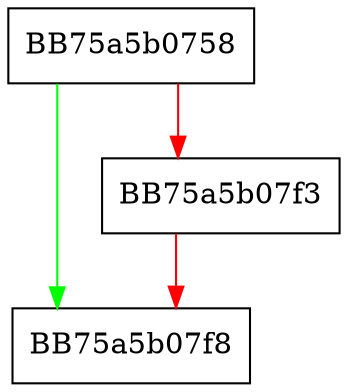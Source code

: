 digraph newSemaphoreObject {
  node [shape="box"];
  graph [splines=ortho];
  BB75a5b0758 -> BB75a5b07f8 [color="green"];
  BB75a5b0758 -> BB75a5b07f3 [color="red"];
  BB75a5b07f3 -> BB75a5b07f8 [color="red"];
}
